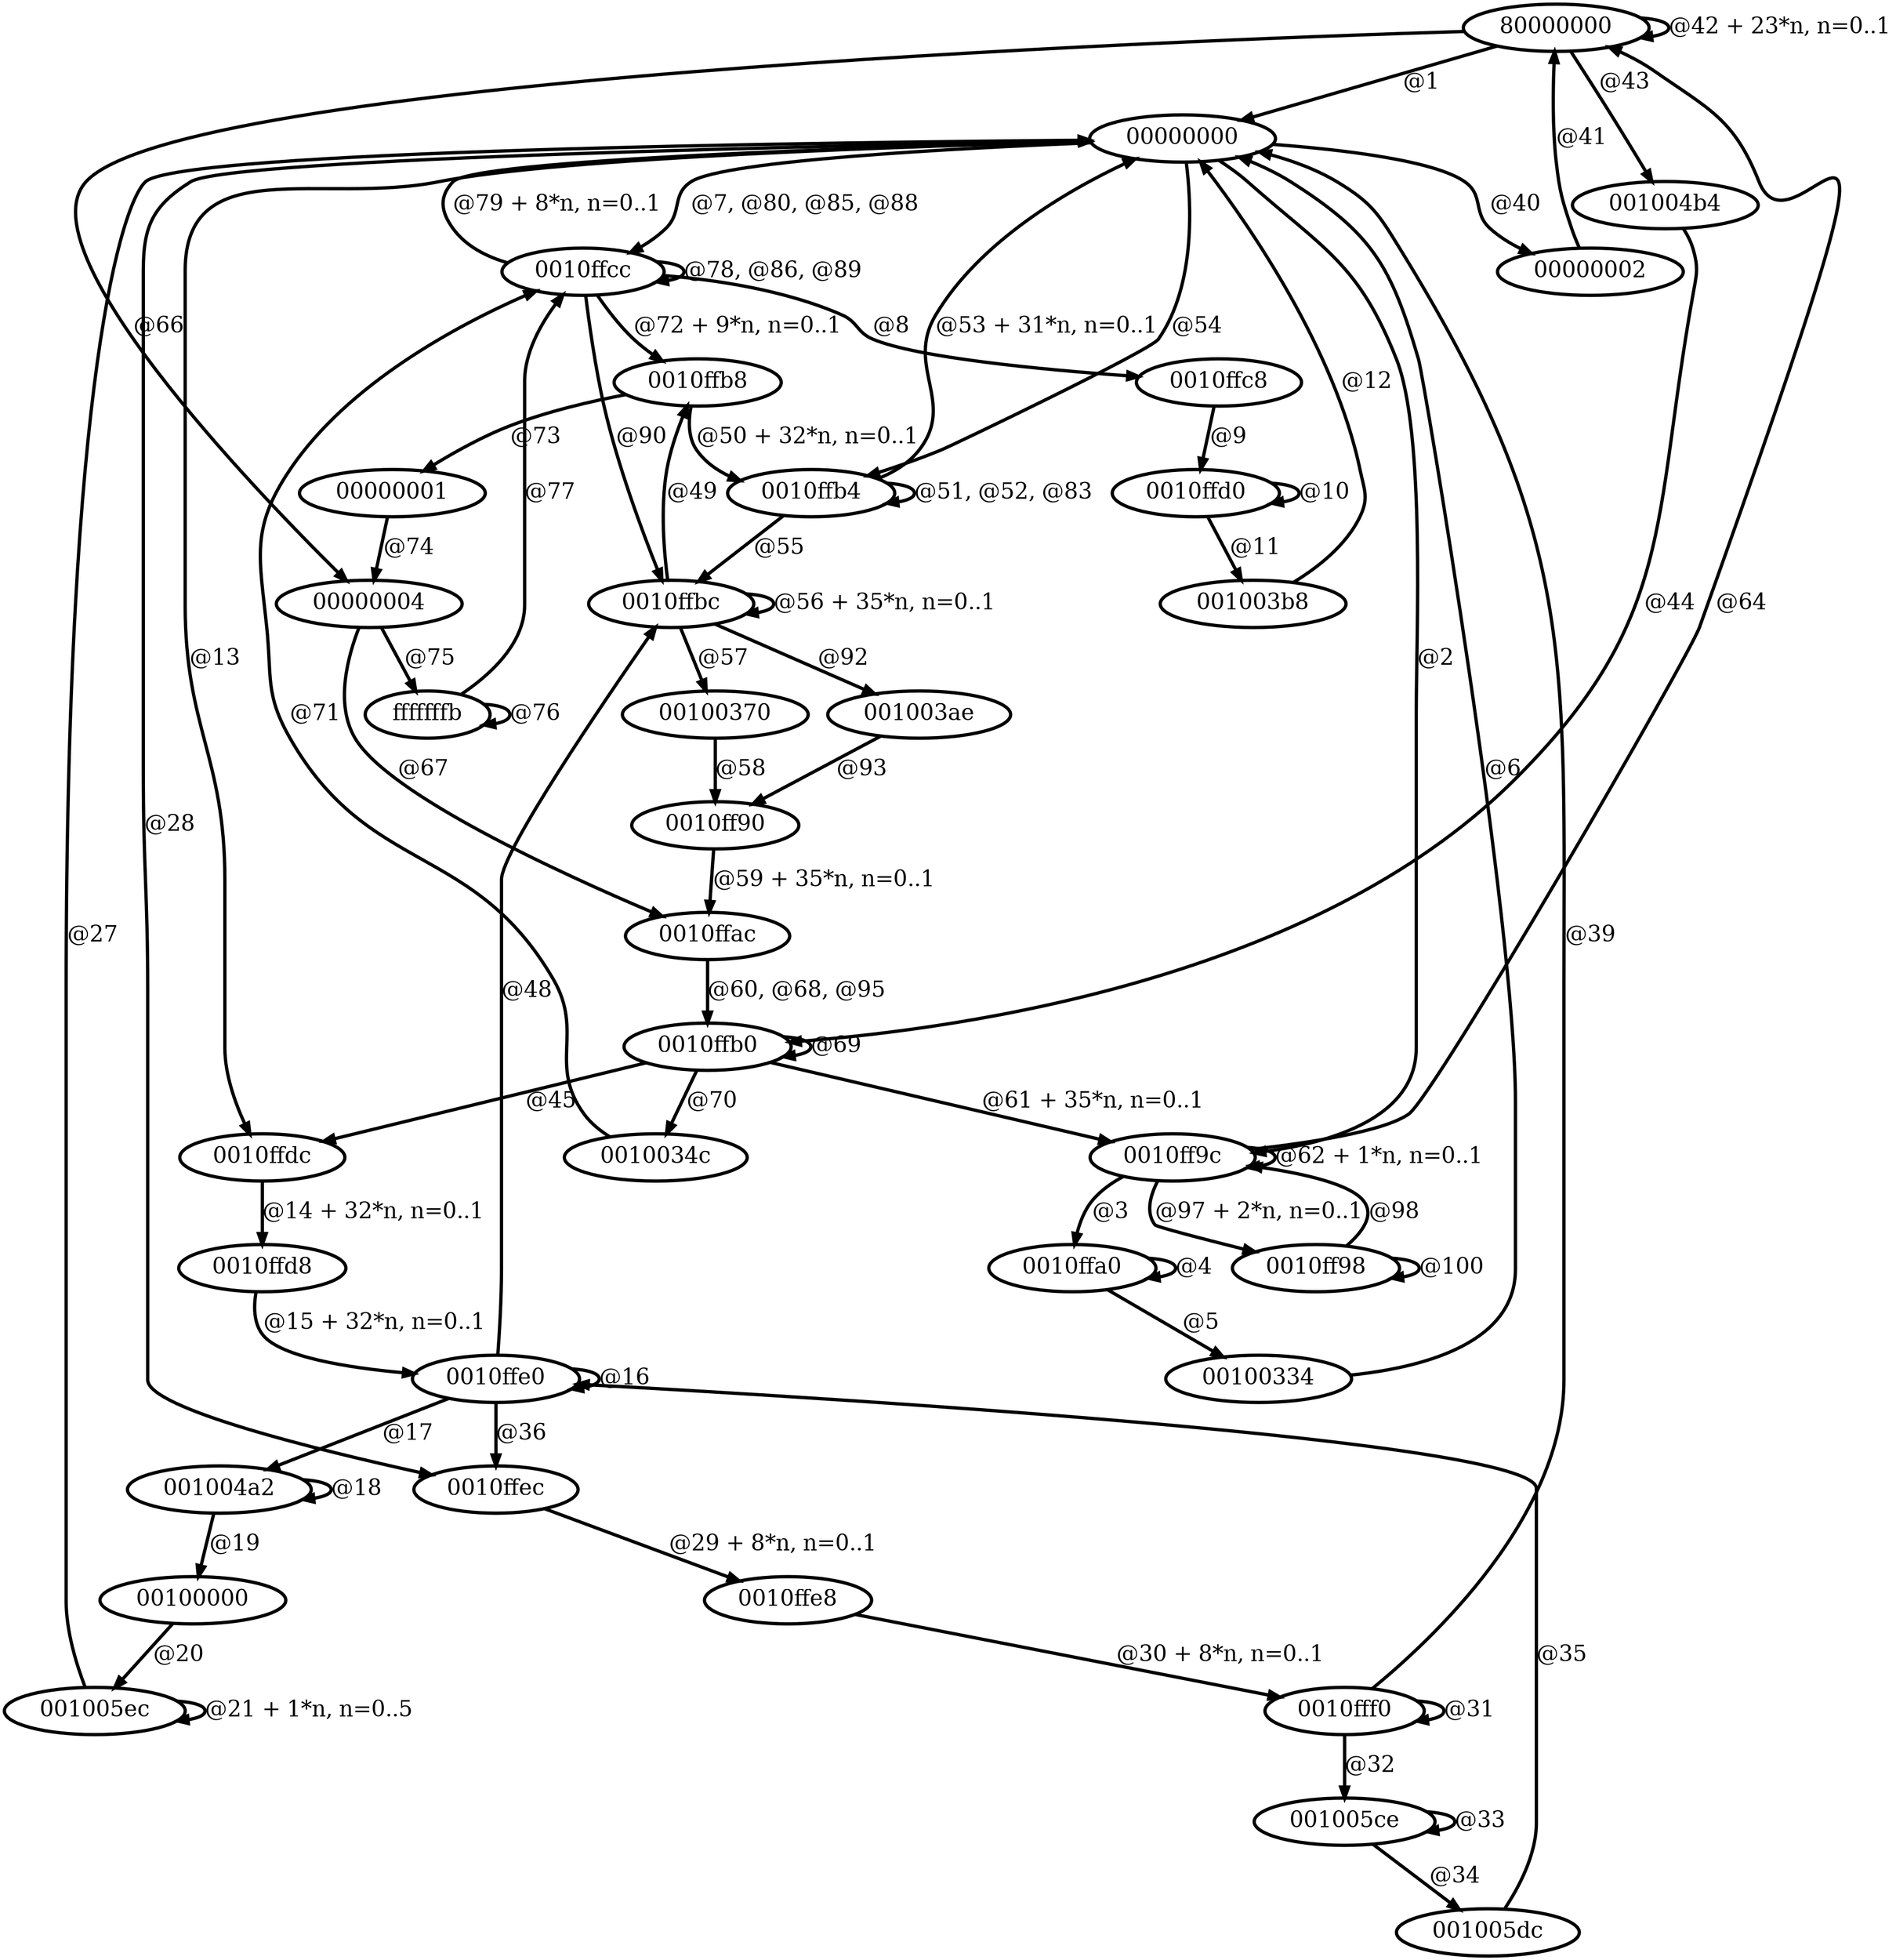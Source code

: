 digraph G {
        node [style=rounded, penwidth=3, fontsize=20, shape=oval];
        "80000000" -> "00000000" [label="@1", color=black,arrowsize=1,style=bold,penwidth=3,fontsize=20];
"00000000" -> "0010ff9c" [label="@2", color=black,arrowsize=1,style=bold,penwidth=3,fontsize=20];
"0010ff9c" -> "0010ffa0" [label="@3", color=black,arrowsize=1,style=bold,penwidth=3,fontsize=20];
"0010ffa0" -> "0010ffa0" [label="@4", color=black,arrowsize=1,style=bold,penwidth=3,fontsize=20];
"0010ffa0" -> "00100334" [label="@5", color=black,arrowsize=1,style=bold,penwidth=3,fontsize=20];
"00100334" -> "00000000" [label="@6", color=black,arrowsize=1,style=bold,penwidth=3,fontsize=20];
"00000000" -> "0010ffcc" [label="@7, @80, @85, @88", color=black,arrowsize=1,style=bold,penwidth=3,fontsize=20];
"0010ffcc" -> "0010ffc8" [label="@8", color=black,arrowsize=1,style=bold,penwidth=3,fontsize=20];
"0010ffc8" -> "0010ffd0" [label="@9", color=black,arrowsize=1,style=bold,penwidth=3,fontsize=20];
"0010ffd0" -> "0010ffd0" [label="@10", color=black,arrowsize=1,style=bold,penwidth=3,fontsize=20];
"0010ffd0" -> "001003b8" [label="@11", color=black,arrowsize=1,style=bold,penwidth=3,fontsize=20];
"001003b8" -> "00000000" [label="@12", color=black,arrowsize=1,style=bold,penwidth=3,fontsize=20];
"00000000" -> "0010ffdc" [label="@13", color=black,arrowsize=1,style=bold,penwidth=3,fontsize=20];
"0010ffdc" -> "0010ffd8" [label="@14 + 32*n, n=0..1", color=black,arrowsize=1,style=bold,penwidth=3,fontsize=20];
"0010ffd8" -> "0010ffe0" [label="@15 + 32*n, n=0..1", color=black,arrowsize=1,style=bold,penwidth=3,fontsize=20];
"0010ffe0" -> "0010ffe0" [label="@16", color=black,arrowsize=1,style=bold,penwidth=3,fontsize=20];
"0010ffe0" -> "001004a2" [label="@17", color=black,arrowsize=1,style=bold,penwidth=3,fontsize=20];
"001004a2" -> "001004a2" [label="@18", color=black,arrowsize=1,style=bold,penwidth=3,fontsize=20];
"001004a2" -> "00100000" [label="@19", color=black,arrowsize=1,style=bold,penwidth=3,fontsize=20];
"00100000" -> "001005ec" [label="@20", color=black,arrowsize=1,style=bold,penwidth=3,fontsize=20];
"001005ec" -> "001005ec" [label="@21 + 1*n, n=0..5", color=black,arrowsize=1,style=bold,penwidth=3,fontsize=20];
"001005ec" -> "00000000" [label="@27", color=black,arrowsize=1,style=bold,penwidth=3,fontsize=20];
"00000000" -> "0010ffec" [label="@28", color=black,arrowsize=1,style=bold,penwidth=3,fontsize=20];
"0010ffec" -> "0010ffe8" [label="@29 + 8*n, n=0..1", color=black,arrowsize=1,style=bold,penwidth=3,fontsize=20];
"0010ffe8" -> "0010fff0" [label="@30 + 8*n, n=0..1", color=black,arrowsize=1,style=bold,penwidth=3,fontsize=20];
"0010fff0" -> "0010fff0" [label="@31", color=black,arrowsize=1,style=bold,penwidth=3,fontsize=20];
"0010fff0" -> "001005ce" [label="@32", color=black,arrowsize=1,style=bold,penwidth=3,fontsize=20];
"001005ce" -> "001005ce" [label="@33", color=black,arrowsize=1,style=bold,penwidth=3,fontsize=20];
"001005ce" -> "001005dc" [label="@34", color=black,arrowsize=1,style=bold,penwidth=3,fontsize=20];
"001005dc" -> "0010ffe0" [label="@35", color=black,arrowsize=1,style=bold,penwidth=3,fontsize=20];
"0010ffe0" -> "0010ffec" [label="@36", color=black,arrowsize=1,style=bold,penwidth=3,fontsize=20];
"0010fff0" -> "00000000" [label="@39", color=black,arrowsize=1,style=bold,penwidth=3,fontsize=20];
"00000000" -> "00000002" [label="@40", color=black,arrowsize=1,style=bold,penwidth=3,fontsize=20];
"00000002" -> "80000000" [label="@41", color=black,arrowsize=1,style=bold,penwidth=3,fontsize=20];
"80000000" -> "80000000" [label="@42 + 23*n, n=0..1", color=black,arrowsize=1,style=bold,penwidth=3,fontsize=20];
"80000000" -> "001004b4" [label="@43", color=black,arrowsize=1,style=bold,penwidth=3,fontsize=20];
"001004b4" -> "0010ffb0" [label="@44", color=black,arrowsize=1,style=bold,penwidth=3,fontsize=20];
"0010ffb0" -> "0010ffdc" [label="@45", color=black,arrowsize=1,style=bold,penwidth=3,fontsize=20];
"0010ffe0" -> "0010ffbc" [label="@48", color=black,arrowsize=1,style=bold,penwidth=3,fontsize=20];
"0010ffbc" -> "0010ffb8" [label="@49", color=black,arrowsize=1,style=bold,penwidth=3,fontsize=20];
"0010ffb8" -> "0010ffb4" [label="@50 + 32*n, n=0..1", color=black,arrowsize=1,style=bold,penwidth=3,fontsize=20];
"0010ffb4" -> "0010ffb4" [label="@51, @52, @83", color=black,arrowsize=1,style=bold,penwidth=3,fontsize=20];
"0010ffb4" -> "00000000" [label="@53 + 31*n, n=0..1", color=black,arrowsize=1,style=bold,penwidth=3,fontsize=20];
"00000000" -> "0010ffb4" [label="@54", color=black,arrowsize=1,style=bold,penwidth=3,fontsize=20];
"0010ffb4" -> "0010ffbc" [label="@55", color=black,arrowsize=1,style=bold,penwidth=3,fontsize=20];
"0010ffbc" -> "0010ffbc" [label="@56 + 35*n, n=0..1", color=black,arrowsize=1,style=bold,penwidth=3,fontsize=20];
"0010ffbc" -> "00100370" [label="@57", color=black,arrowsize=1,style=bold,penwidth=3,fontsize=20];
"00100370" -> "0010ff90" [label="@58", color=black,arrowsize=1,style=bold,penwidth=3,fontsize=20];
"0010ff90" -> "0010ffac" [label="@59 + 35*n, n=0..1", color=black,arrowsize=1,style=bold,penwidth=3,fontsize=20];
"0010ffac" -> "0010ffb0" [label="@60, @68, @95", color=black,arrowsize=1,style=bold,penwidth=3,fontsize=20];
"0010ffb0" -> "0010ff9c" [label="@61 + 35*n, n=0..1", color=black,arrowsize=1,style=bold,penwidth=3,fontsize=20];
"0010ff9c" -> "0010ff9c" [label="@62 + 1*n, n=0..1", color=black,arrowsize=1,style=bold,penwidth=3,fontsize=20];
"0010ff9c" -> "80000000" [label="@64", color=black,arrowsize=1,style=bold,penwidth=3,fontsize=20];
"80000000" -> "00000004" [label="@66", color=black,arrowsize=1,style=bold,penwidth=3,fontsize=20];
"00000004" -> "0010ffac" [label="@67", color=black,arrowsize=1,style=bold,penwidth=3,fontsize=20];
"0010ffb0" -> "0010ffb0" [label="@69", color=black,arrowsize=1,style=bold,penwidth=3,fontsize=20];
"0010ffb0" -> "0010034c" [label="@70", color=black,arrowsize=1,style=bold,penwidth=3,fontsize=20];
"0010034c" -> "0010ffcc" [label="@71", color=black,arrowsize=1,style=bold,penwidth=3,fontsize=20];
"0010ffcc" -> "0010ffb8" [label="@72 + 9*n, n=0..1", color=black,arrowsize=1,style=bold,penwidth=3,fontsize=20];
"0010ffb8" -> "00000001" [label="@73", color=black,arrowsize=1,style=bold,penwidth=3,fontsize=20];
"00000001" -> "00000004" [label="@74", color=black,arrowsize=1,style=bold,penwidth=3,fontsize=20];
"00000004" -> "fffffffb" [label="@75", color=black,arrowsize=1,style=bold,penwidth=3,fontsize=20];
"fffffffb" -> "fffffffb" [label="@76", color=black,arrowsize=1,style=bold,penwidth=3,fontsize=20];
"fffffffb" -> "0010ffcc" [label="@77", color=black,arrowsize=1,style=bold,penwidth=3,fontsize=20];
"0010ffcc" -> "0010ffcc" [label="@78, @86, @89", color=black,arrowsize=1,style=bold,penwidth=3,fontsize=20];
"0010ffcc" -> "00000000" [label="@79 + 8*n, n=0..1", color=black,arrowsize=1,style=bold,penwidth=3,fontsize=20];
"0010ffcc" -> "0010ffbc" [label="@90", color=black,arrowsize=1,style=bold,penwidth=3,fontsize=20];
"0010ffbc" -> "001003ae" [label="@92", color=black,arrowsize=1,style=bold,penwidth=3,fontsize=20];
"001003ae" -> "0010ff90" [label="@93", color=black,arrowsize=1,style=bold,penwidth=3,fontsize=20];
"0010ff9c" -> "0010ff98" [label="@97 + 2*n, n=0..1", color=black,arrowsize=1,style=bold,penwidth=3,fontsize=20];
"0010ff98" -> "0010ff9c" [label="@98", color=black,arrowsize=1,style=bold,penwidth=3,fontsize=20];
"0010ff98" -> "0010ff98" [label="@100", color=black,arrowsize=1,style=bold,penwidth=3,fontsize=20];
}
